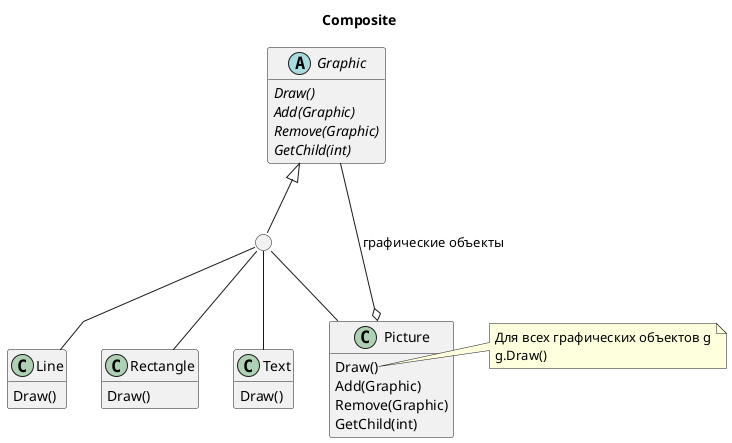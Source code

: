 @startuml
skinparam linetype polyline
hide empty members

title Composite

abstract class Graphic {
  {abstract} Draw()
  {abstract} Add(Graphic)
  {abstract} Remove(Graphic)
  {abstract} GetChild(int)
}

circle " " as C1

class Line {
  Draw()
}
class Rectangle {
  Draw()
}
class Text {
  Draw()
}
class Picture {
  Draw()
  Add(Graphic)
  Remove(Graphic)
  GetChild(int)
}

note right of Picture::Draw()
  Для всех графических объектов g
  g.Draw()
end note

note right of Picture::"Add(Graphic g)"
  добавить g в список
  графических объектов
end note

Graphic --o Picture : графические объекты
Line -u- C1
Rectangle -u- C1
Text -u- C1
Picture -u- C1
C1 -u-|> Graphic
@enduml
